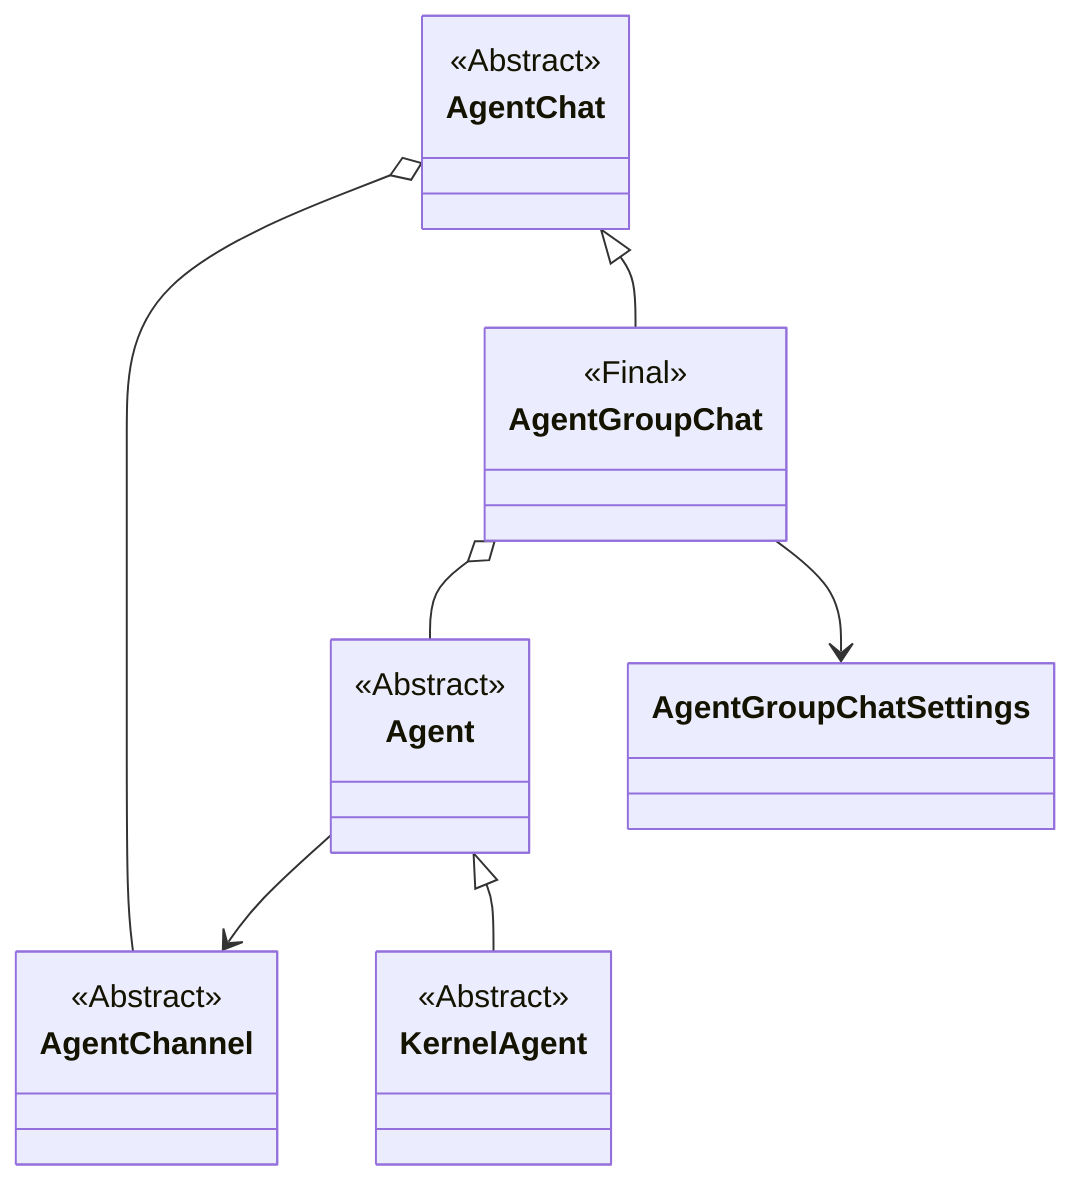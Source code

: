 classDiagram

    Agent --> AgentChannel
    class Agent {
        <<Abstract>>        
    }

    Agent <|-- KernelAgent
    class KernelAgent {
        <<Abstract>>
    }

    class AgentChannel {
        <<Abstract>>
    }

    AgentChat o-- AgentChannel
    class AgentChat {
        <<Abstract>>
    }

    AgentChat <|-- AgentGroupChat
    AgentGroupChat o-- Agent
    AgentGroupChat --> AgentGroupChatSettings
    class AgentGroupChat {
        <<Final>>
    }